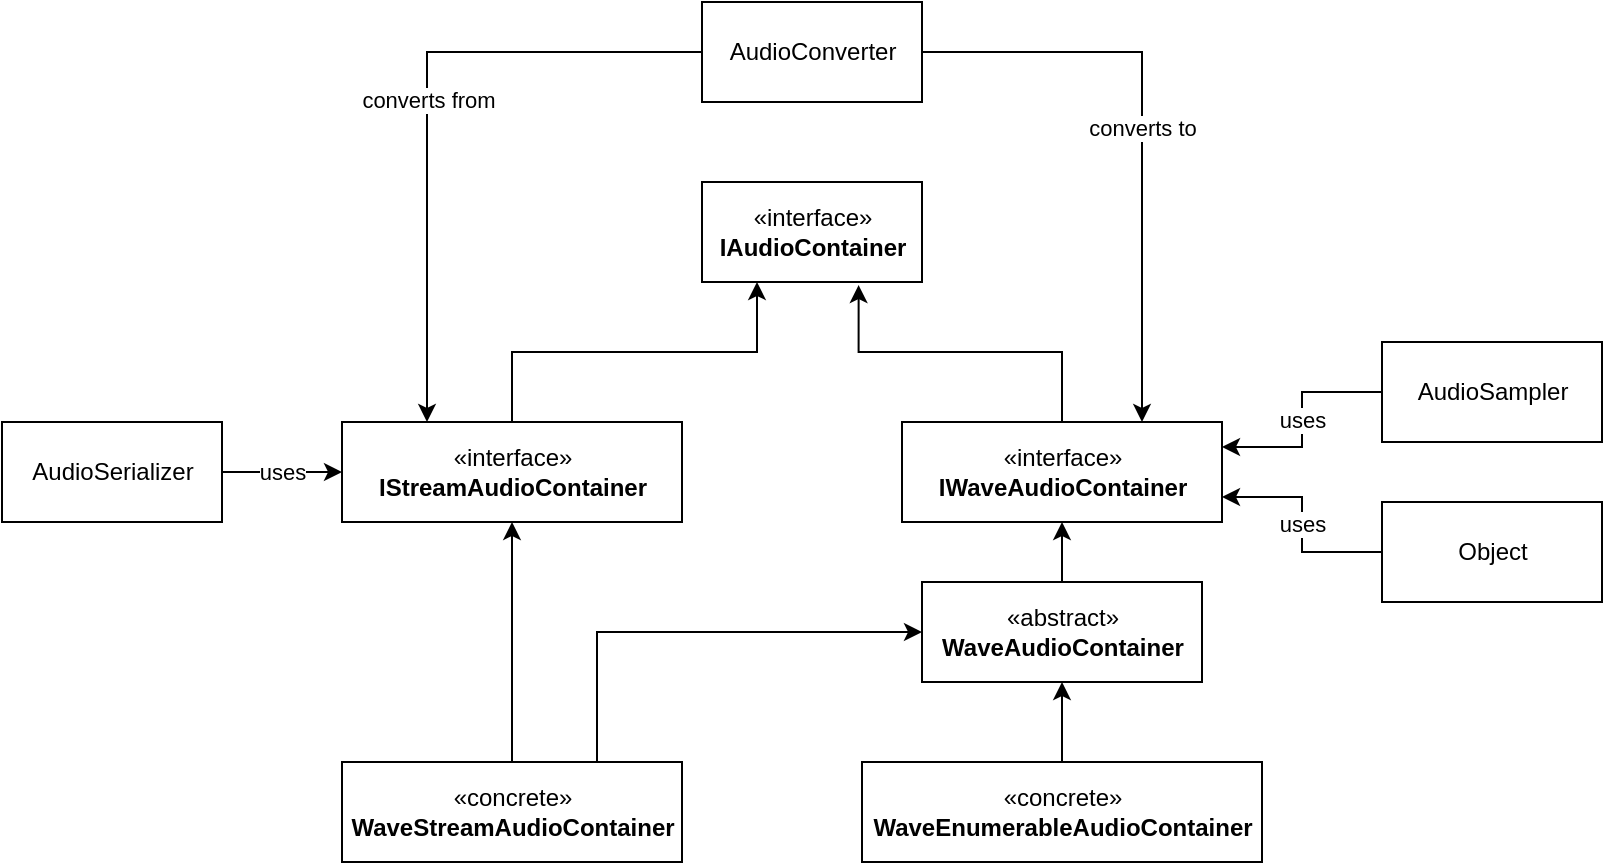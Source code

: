 <mxfile version="12.9.14" type="device"><diagram id="8gqTDX8Qe0RgHJ5BSqfS" name="Page-1"><mxGraphModel dx="1178" dy="641" grid="1" gridSize="10" guides="1" tooltips="1" connect="1" arrows="1" fold="1" page="1" pageScale="1" pageWidth="850" pageHeight="1100" math="0" shadow="0"><root><mxCell id="0"/><mxCell id="1" parent="0"/><mxCell id="QIuXUSQAtaOfoJiTrJnL-18" value="" style="edgeStyle=orthogonalEdgeStyle;rounded=0;orthogonalLoop=1;jettySize=auto;html=1;" edge="1" parent="1" source="QIuXUSQAtaOfoJiTrJnL-5" target="QIuXUSQAtaOfoJiTrJnL-7"><mxGeometry relative="1" as="geometry"/></mxCell><mxCell id="QIuXUSQAtaOfoJiTrJnL-5" value="«abstract»&lt;br&gt;&lt;b&gt;WaveAudioContainer&lt;/b&gt;" style="html=1;" vertex="1" parent="1"><mxGeometry x="480" y="700" width="140" height="50" as="geometry"/></mxCell><mxCell id="QIuXUSQAtaOfoJiTrJnL-6" value="«interface»&lt;br&gt;&lt;b&gt;IAudioContainer&lt;/b&gt;" style="html=1;" vertex="1" parent="1"><mxGeometry x="370" y="500" width="110" height="50" as="geometry"/></mxCell><mxCell id="QIuXUSQAtaOfoJiTrJnL-11" style="edgeStyle=orthogonalEdgeStyle;rounded=0;orthogonalLoop=1;jettySize=auto;html=1;entryX=0.712;entryY=1.031;entryDx=0;entryDy=0;entryPerimeter=0;" edge="1" parent="1" source="QIuXUSQAtaOfoJiTrJnL-7" target="QIuXUSQAtaOfoJiTrJnL-6"><mxGeometry relative="1" as="geometry"><mxPoint x="470" y="570" as="targetPoint"/></mxGeometry></mxCell><mxCell id="QIuXUSQAtaOfoJiTrJnL-7" value="«interface»&lt;br&gt;&lt;b&gt;IWaveAudioContainer&lt;/b&gt;" style="html=1;" vertex="1" parent="1"><mxGeometry x="470" y="620" width="160" height="50" as="geometry"/></mxCell><mxCell id="QIuXUSQAtaOfoJiTrJnL-13" value="" style="edgeStyle=orthogonalEdgeStyle;rounded=0;orthogonalLoop=1;jettySize=auto;html=1;entryX=0.25;entryY=1;entryDx=0;entryDy=0;exitX=0.5;exitY=0;exitDx=0;exitDy=0;" edge="1" parent="1" source="QIuXUSQAtaOfoJiTrJnL-8" target="QIuXUSQAtaOfoJiTrJnL-6"><mxGeometry relative="1" as="geometry"><mxPoint x="275" y="540" as="targetPoint"/></mxGeometry></mxCell><mxCell id="QIuXUSQAtaOfoJiTrJnL-8" value="«interface»&lt;br&gt;&lt;b&gt;IStreamAudioContainer&lt;/b&gt;" style="html=1;" vertex="1" parent="1"><mxGeometry x="190" y="620" width="170" height="50" as="geometry"/></mxCell><mxCell id="QIuXUSQAtaOfoJiTrJnL-21" value="" style="edgeStyle=orthogonalEdgeStyle;rounded=0;orthogonalLoop=1;jettySize=auto;html=1;entryX=0.5;entryY=1;entryDx=0;entryDy=0;" edge="1" parent="1" source="QIuXUSQAtaOfoJiTrJnL-9" target="QIuXUSQAtaOfoJiTrJnL-8"><mxGeometry relative="1" as="geometry"><mxPoint x="275" y="710" as="targetPoint"/></mxGeometry></mxCell><mxCell id="QIuXUSQAtaOfoJiTrJnL-9" value="«concrete»&lt;br&gt;&lt;b&gt;WaveStreamAudioContainer&lt;/b&gt;" style="html=1;" vertex="1" parent="1"><mxGeometry x="190" y="790" width="170" height="50" as="geometry"/></mxCell><mxCell id="QIuXUSQAtaOfoJiTrJnL-19" value="" style="edgeStyle=orthogonalEdgeStyle;rounded=0;orthogonalLoop=1;jettySize=auto;html=1;" edge="1" parent="1" source="QIuXUSQAtaOfoJiTrJnL-10" target="QIuXUSQAtaOfoJiTrJnL-5"><mxGeometry relative="1" as="geometry"/></mxCell><mxCell id="QIuXUSQAtaOfoJiTrJnL-10" value="«concrete»&lt;br&gt;&lt;b&gt;WaveEnumerableAudioContainer&lt;/b&gt;" style="html=1;" vertex="1" parent="1"><mxGeometry x="450" y="790" width="200" height="50" as="geometry"/></mxCell><mxCell id="QIuXUSQAtaOfoJiTrJnL-25" value="uses" style="edgeStyle=orthogonalEdgeStyle;rounded=0;orthogonalLoop=1;jettySize=auto;html=1;entryX=1;entryY=0.25;entryDx=0;entryDy=0;" edge="1" parent="1" source="QIuXUSQAtaOfoJiTrJnL-22" target="QIuXUSQAtaOfoJiTrJnL-7"><mxGeometry relative="1" as="geometry"><mxPoint x="640" y="645" as="targetPoint"/></mxGeometry></mxCell><mxCell id="QIuXUSQAtaOfoJiTrJnL-22" value="AudioSampler" style="html=1;" vertex="1" parent="1"><mxGeometry x="710" y="580" width="110" height="50" as="geometry"/></mxCell><mxCell id="QIuXUSQAtaOfoJiTrJnL-27" value="uses" style="edgeStyle=orthogonalEdgeStyle;rounded=0;orthogonalLoop=1;jettySize=auto;html=1;" edge="1" parent="1" source="QIuXUSQAtaOfoJiTrJnL-26" target="QIuXUSQAtaOfoJiTrJnL-8"><mxGeometry relative="1" as="geometry"/></mxCell><mxCell id="QIuXUSQAtaOfoJiTrJnL-26" value="AudioSerializer" style="html=1;" vertex="1" parent="1"><mxGeometry x="20" y="620" width="110" height="50" as="geometry"/></mxCell><mxCell id="QIuXUSQAtaOfoJiTrJnL-30" value="converts from" style="edgeStyle=orthogonalEdgeStyle;rounded=0;orthogonalLoop=1;jettySize=auto;html=1;entryX=0.25;entryY=0;entryDx=0;entryDy=0;" edge="1" parent="1" source="QIuXUSQAtaOfoJiTrJnL-28" target="QIuXUSQAtaOfoJiTrJnL-8"><mxGeometry relative="1" as="geometry"><mxPoint x="290" y="435" as="targetPoint"/></mxGeometry></mxCell><mxCell id="QIuXUSQAtaOfoJiTrJnL-32" value="converts to" style="edgeStyle=orthogonalEdgeStyle;rounded=0;orthogonalLoop=1;jettySize=auto;html=1;entryX=0.75;entryY=0;entryDx=0;entryDy=0;exitX=1;exitY=0.5;exitDx=0;exitDy=0;" edge="1" parent="1" source="QIuXUSQAtaOfoJiTrJnL-28" target="QIuXUSQAtaOfoJiTrJnL-7"><mxGeometry relative="1" as="geometry"><mxPoint x="560" y="435" as="targetPoint"/></mxGeometry></mxCell><mxCell id="QIuXUSQAtaOfoJiTrJnL-28" value="AudioConverter" style="html=1;" vertex="1" parent="1"><mxGeometry x="370" y="410" width="110" height="50" as="geometry"/></mxCell><mxCell id="QIuXUSQAtaOfoJiTrJnL-33" value="" style="edgeStyle=orthogonalEdgeStyle;rounded=0;orthogonalLoop=1;jettySize=auto;html=1;entryX=0;entryY=0.5;entryDx=0;entryDy=0;exitX=0.75;exitY=0;exitDx=0;exitDy=0;" edge="1" parent="1" source="QIuXUSQAtaOfoJiTrJnL-9" target="QIuXUSQAtaOfoJiTrJnL-5"><mxGeometry relative="1" as="geometry"><mxPoint x="285" y="800" as="sourcePoint"/><mxPoint x="285" y="680" as="targetPoint"/></mxGeometry></mxCell><mxCell id="QIuXUSQAtaOfoJiTrJnL-36" value="uses" style="edgeStyle=orthogonalEdgeStyle;rounded=0;orthogonalLoop=1;jettySize=auto;html=1;entryX=1;entryY=0.75;entryDx=0;entryDy=0;" edge="1" parent="1" source="QIuXUSQAtaOfoJiTrJnL-34" target="QIuXUSQAtaOfoJiTrJnL-7"><mxGeometry relative="1" as="geometry"><mxPoint x="630" y="685" as="targetPoint"/></mxGeometry></mxCell><mxCell id="QIuXUSQAtaOfoJiTrJnL-34" value="Object" style="html=1;" vertex="1" parent="1"><mxGeometry x="710" y="660" width="110" height="50" as="geometry"/></mxCell></root></mxGraphModel></diagram></mxfile>
